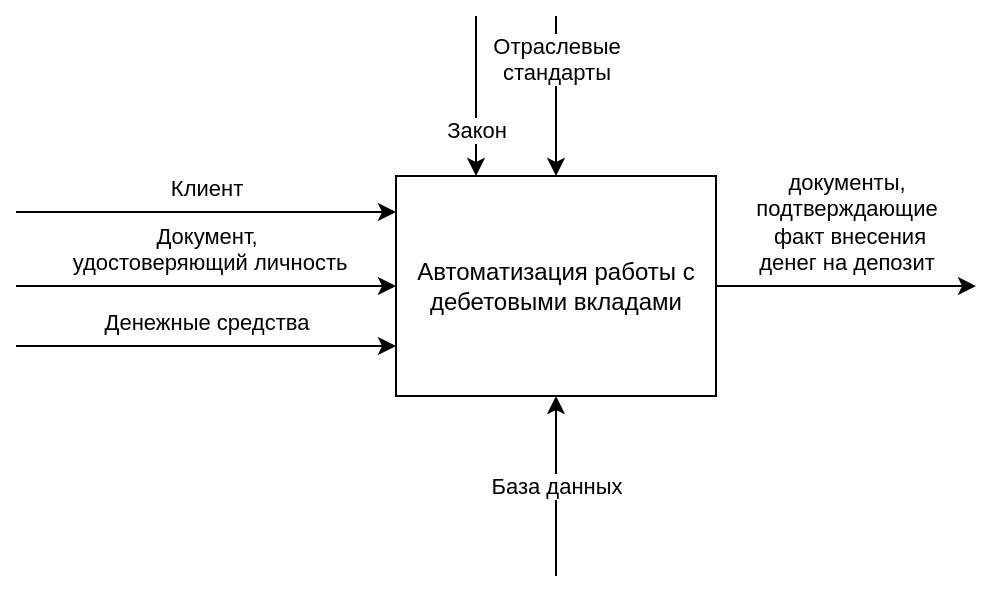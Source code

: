 <mxfile version="24.4.6" type="device" pages="3">
  <diagram id="uB_9MRuxTZQJjaabZe1m" name="IDEF0 L0">
    <mxGraphModel dx="1386" dy="791" grid="1" gridSize="10" guides="1" tooltips="1" connect="1" arrows="1" fold="1" page="1" pageScale="1" pageWidth="827" pageHeight="1169" math="0" shadow="0">
      <root>
        <mxCell id="0" />
        <mxCell id="1" parent="0" />
        <mxCell id="S3loNdZdQuq4D13s5KDY-17" value="" style="group;rounded=0;" vertex="1" connectable="0" parent="1">
          <mxGeometry x="10" y="10" width="480" height="280" as="geometry" />
        </mxCell>
        <mxCell id="S3loNdZdQuq4D13s5KDY-18" value="Автоматизация работы с дебетовыми вкладами" style="rounded=0;whiteSpace=wrap;html=1;" vertex="1" parent="S3loNdZdQuq4D13s5KDY-17">
          <mxGeometry x="190" y="80" width="160" height="110" as="geometry" />
        </mxCell>
        <mxCell id="S3loNdZdQuq4D13s5KDY-19" value="" style="edgeStyle=none;orthogonalLoop=1;jettySize=auto;html=1;rounded=0;targetPerimeterSpacing=3;" edge="1" parent="S3loNdZdQuq4D13s5KDY-17">
          <mxGeometry width="100" relative="1" as="geometry">
            <mxPoint y="98" as="sourcePoint" />
            <mxPoint x="190" y="98" as="targetPoint" />
            <Array as="points" />
          </mxGeometry>
        </mxCell>
        <mxCell id="S3loNdZdQuq4D13s5KDY-20" value="Клиент" style="edgeLabel;html=1;align=center;verticalAlign=bottom;resizable=0;points=[];spacing=6;rounded=0;" vertex="1" connectable="0" parent="S3loNdZdQuq4D13s5KDY-19">
          <mxGeometry relative="1" as="geometry">
            <mxPoint as="offset" />
          </mxGeometry>
        </mxCell>
        <mxCell id="S3loNdZdQuq4D13s5KDY-21" value="" style="edgeStyle=none;orthogonalLoop=1;jettySize=auto;html=1;rounded=0;targetPerimeterSpacing=3;entryX=0;entryY=0.5;entryDx=0;entryDy=0;" edge="1" parent="S3loNdZdQuq4D13s5KDY-17" target="S3loNdZdQuq4D13s5KDY-18">
          <mxGeometry width="100" relative="1" as="geometry">
            <mxPoint y="135" as="sourcePoint" />
            <mxPoint x="150" y="145" as="targetPoint" />
            <Array as="points" />
          </mxGeometry>
        </mxCell>
        <mxCell id="S3loNdZdQuq4D13s5KDY-22" value="Документ,&lt;br style=&quot;border-color: var(--border-color);&quot;&gt;&amp;nbsp;удостоверяющий личность" style="edgeLabel;html=1;align=center;verticalAlign=bottom;resizable=0;points=[];spacing=6;rounded=0;" vertex="1" connectable="0" parent="S3loNdZdQuq4D13s5KDY-21">
          <mxGeometry relative="1" as="geometry">
            <mxPoint as="offset" />
          </mxGeometry>
        </mxCell>
        <mxCell id="S3loNdZdQuq4D13s5KDY-23" value="" style="edgeStyle=none;orthogonalLoop=1;jettySize=auto;html=1;rounded=0;targetPerimeterSpacing=3;entryX=0.25;entryY=0;entryDx=0;entryDy=0;" edge="1" parent="S3loNdZdQuq4D13s5KDY-17" target="S3loNdZdQuq4D13s5KDY-18">
          <mxGeometry width="100" relative="1" as="geometry">
            <mxPoint x="230" as="sourcePoint" />
            <mxPoint x="213" y="60" as="targetPoint" />
            <Array as="points" />
          </mxGeometry>
        </mxCell>
        <mxCell id="S3loNdZdQuq4D13s5KDY-24" value="Закон" style="edgeLabel;html=1;align=center;verticalAlign=top;resizable=0;points=[];spacing=6;labelPosition=center;verticalLabelPosition=bottom;rounded=0;" vertex="1" connectable="0" parent="S3loNdZdQuq4D13s5KDY-23">
          <mxGeometry relative="1" as="geometry">
            <mxPoint as="offset" />
          </mxGeometry>
        </mxCell>
        <mxCell id="S3loNdZdQuq4D13s5KDY-25" value="" style="edgeStyle=none;orthogonalLoop=1;jettySize=auto;html=1;rounded=0;targetPerimeterSpacing=3;entryX=0.5;entryY=0;entryDx=0;entryDy=0;" edge="1" parent="S3loNdZdQuq4D13s5KDY-17" target="S3loNdZdQuq4D13s5KDY-18">
          <mxGeometry width="100" relative="1" as="geometry">
            <mxPoint x="270" as="sourcePoint" />
            <mxPoint x="269" y="60" as="targetPoint" />
            <Array as="points" />
          </mxGeometry>
        </mxCell>
        <mxCell id="S3loNdZdQuq4D13s5KDY-26" value="Отраслевые&lt;br&gt;стандарты" style="edgeLabel;html=1;align=center;verticalAlign=bottom;resizable=0;points=[];spacing=6;labelPosition=center;verticalLabelPosition=top;rounded=0;" vertex="1" connectable="0" parent="S3loNdZdQuq4D13s5KDY-25">
          <mxGeometry relative="1" as="geometry">
            <mxPoint as="offset" />
          </mxGeometry>
        </mxCell>
        <mxCell id="S3loNdZdQuq4D13s5KDY-27" value="" style="edgeStyle=none;orthogonalLoop=1;jettySize=auto;html=1;rounded=0;targetPerimeterSpacing=0;entryX=0.5;entryY=1;entryDx=0;entryDy=0;endSize=6;" edge="1" parent="S3loNdZdQuq4D13s5KDY-17" target="S3loNdZdQuq4D13s5KDY-18">
          <mxGeometry width="100" relative="1" as="geometry">
            <mxPoint x="270" y="280" as="sourcePoint" />
            <mxPoint x="310" y="190" as="targetPoint" />
            <Array as="points" />
          </mxGeometry>
        </mxCell>
        <mxCell id="S3loNdZdQuq4D13s5KDY-28" value="База данных" style="edgeLabel;html=1;align=center;verticalAlign=middle;resizable=0;points=[];spacing=6;labelPosition=center;verticalLabelPosition=middle;rounded=0;" vertex="1" connectable="0" parent="S3loNdZdQuq4D13s5KDY-27">
          <mxGeometry relative="1" as="geometry">
            <mxPoint as="offset" />
          </mxGeometry>
        </mxCell>
        <mxCell id="S3loNdZdQuq4D13s5KDY-29" value="" style="edgeStyle=none;orthogonalLoop=1;jettySize=auto;html=1;rounded=0;targetPerimeterSpacing=3;exitX=1;exitY=0.5;exitDx=0;exitDy=0;" edge="1" parent="S3loNdZdQuq4D13s5KDY-17" source="S3loNdZdQuq4D13s5KDY-18">
          <mxGeometry width="100" relative="1" as="geometry">
            <mxPoint x="360" y="119.5" as="sourcePoint" />
            <mxPoint x="480" y="135" as="targetPoint" />
            <Array as="points" />
          </mxGeometry>
        </mxCell>
        <mxCell id="S3loNdZdQuq4D13s5KDY-30" value="документы, &lt;br&gt;подтверждающие&lt;br&gt;&amp;nbsp;факт внесения &lt;br&gt;денег на депозит" style="edgeLabel;html=1;align=center;verticalAlign=bottom;resizable=0;points=[];spacing=6;rounded=0;" vertex="1" connectable="0" parent="S3loNdZdQuq4D13s5KDY-29">
          <mxGeometry relative="1" as="geometry">
            <mxPoint as="offset" />
          </mxGeometry>
        </mxCell>
        <mxCell id="S3loNdZdQuq4D13s5KDY-31" value="" style="edgeStyle=none;orthogonalLoop=1;jettySize=auto;html=1;rounded=0;targetPerimeterSpacing=3;entryX=0;entryY=0.75;entryDx=0;entryDy=0;" edge="1" parent="S3loNdZdQuq4D13s5KDY-17">
          <mxGeometry width="100" relative="1" as="geometry">
            <mxPoint y="165" as="sourcePoint" />
            <mxPoint x="190" y="165" as="targetPoint" />
            <Array as="points" />
          </mxGeometry>
        </mxCell>
        <mxCell id="S3loNdZdQuq4D13s5KDY-32" value="Денежные средства" style="edgeLabel;html=1;align=center;verticalAlign=bottom;resizable=0;points=[];spacing=6;rounded=0;" connectable="0" vertex="1" parent="S3loNdZdQuq4D13s5KDY-31">
          <mxGeometry relative="1" as="geometry">
            <mxPoint as="offset" />
          </mxGeometry>
        </mxCell>
      </root>
    </mxGraphModel>
  </diagram>
  <diagram id="qEdWBTBM7EnwBU_9IiL8" name="IDEF0 L1">
    <mxGraphModel dx="1386" dy="791" grid="1" gridSize="10" guides="1" tooltips="1" connect="1" arrows="1" fold="1" page="1" pageScale="1" pageWidth="827" pageHeight="1169" math="0" shadow="0">
      <root>
        <mxCell id="0" />
        <mxCell id="1" parent="0" />
        <mxCell id="wWu9Cg6Nwh5xty_IiGtv-32" style="edgeStyle=orthogonalEdgeStyle;orthogonalLoop=1;jettySize=auto;html=1;exitX=1;exitY=0.5;exitDx=0;exitDy=0;" edge="1" parent="1" source="wWu9Cg6Nwh5xty_IiGtv-34" target="wWu9Cg6Nwh5xty_IiGtv-37">
          <mxGeometry relative="1" as="geometry" />
        </mxCell>
        <mxCell id="wWu9Cg6Nwh5xty_IiGtv-33" value="Анкета&lt;br&gt;&amp;nbsp;идентификации" style="edgeLabel;html=1;align=center;verticalAlign=middle;resizable=0;points=[];" connectable="0" vertex="1" parent="wWu9Cg6Nwh5xty_IiGtv-32">
          <mxGeometry x="-0.071" y="-1" relative="1" as="geometry">
            <mxPoint x="11" y="-14" as="offset" />
          </mxGeometry>
        </mxCell>
        <mxCell id="wWu9Cg6Nwh5xty_IiGtv-34" value="Заполнение анкеты идентификации клиента" style="whiteSpace=wrap;html=1;rounded=0;" vertex="1" parent="1">
          <mxGeometry x="210" y="180" width="120" height="60" as="geometry" />
        </mxCell>
        <mxCell id="wWu9Cg6Nwh5xty_IiGtv-35" style="edgeStyle=orthogonalEdgeStyle;orthogonalLoop=1;jettySize=auto;html=1;exitX=1;exitY=0.5;exitDx=0;exitDy=0;entryX=0;entryY=0.5;entryDx=0;entryDy=0;" edge="1" parent="1" source="wWu9Cg6Nwh5xty_IiGtv-37" target="wWu9Cg6Nwh5xty_IiGtv-40">
          <mxGeometry relative="1" as="geometry" />
        </mxCell>
        <mxCell id="wWu9Cg6Nwh5xty_IiGtv-36" value="Номер &lt;br&gt;банковского&lt;br&gt;&amp;nbsp;вклада" style="edgeLabel;html=1;align=center;verticalAlign=middle;resizable=0;points=[];" connectable="0" vertex="1" parent="wWu9Cg6Nwh5xty_IiGtv-35">
          <mxGeometry x="-0.269" relative="1" as="geometry">
            <mxPoint as="offset" />
          </mxGeometry>
        </mxCell>
        <mxCell id="wWu9Cg6Nwh5xty_IiGtv-37" value="&lt;p&gt;Заключение договора&lt;/p&gt;" style="whiteSpace=wrap;html=1;rounded=0;" vertex="1" parent="1">
          <mxGeometry x="410" y="240" width="120" height="60" as="geometry" />
        </mxCell>
        <mxCell id="wWu9Cg6Nwh5xty_IiGtv-38" style="edgeStyle=orthogonalEdgeStyle;orthogonalLoop=1;jettySize=auto;html=1;exitX=1;exitY=0.5;exitDx=0;exitDy=0;" edge="1" parent="1" source="wWu9Cg6Nwh5xty_IiGtv-40" target="wWu9Cg6Nwh5xty_IiGtv-41">
          <mxGeometry relative="1" as="geometry" />
        </mxCell>
        <mxCell id="wWu9Cg6Nwh5xty_IiGtv-39" value="Чек с данными&lt;br&gt;&amp;nbsp;об оплате" style="edgeLabel;html=1;align=center;verticalAlign=middle;resizable=0;points=[];" connectable="0" vertex="1" parent="wWu9Cg6Nwh5xty_IiGtv-38">
          <mxGeometry x="-0.2" y="3" relative="1" as="geometry">
            <mxPoint as="offset" />
          </mxGeometry>
        </mxCell>
        <mxCell id="wWu9Cg6Nwh5xty_IiGtv-40" value="Оплата комиссии" style="whiteSpace=wrap;html=1;rounded=0;" vertex="1" parent="1">
          <mxGeometry x="610" y="300" width="120" height="60" as="geometry" />
        </mxCell>
        <mxCell id="wWu9Cg6Nwh5xty_IiGtv-41" value="Внесение средств в кассу" style="whiteSpace=wrap;html=1;rounded=0;" vertex="1" parent="1">
          <mxGeometry x="810" y="360" width="120" height="60" as="geometry" />
        </mxCell>
        <mxCell id="wWu9Cg6Nwh5xty_IiGtv-42" value="" style="edgeStyle=orthogonalEdgeStyle;orthogonalLoop=1;jettySize=auto;html=1;rounded=1;targetPerimeterSpacing=0;endSize=6;" edge="1" parent="1" target="wWu9Cg6Nwh5xty_IiGtv-34">
          <mxGeometry width="100" relative="1" as="geometry">
            <mxPoint x="420" y="481" as="sourcePoint" />
            <mxPoint x="244.5" y="240" as="targetPoint" />
          </mxGeometry>
        </mxCell>
        <mxCell id="wWu9Cg6Nwh5xty_IiGtv-43" value="" style="edgeStyle=orthogonalEdgeStyle;orthogonalLoop=1;jettySize=auto;html=1;rounded=1;targetPerimeterSpacing=0;endSize=6;entryX=0.5;entryY=1;entryDx=0;entryDy=0;" edge="1" parent="1" target="wWu9Cg6Nwh5xty_IiGtv-37">
          <mxGeometry width="100" relative="1" as="geometry">
            <mxPoint x="420" y="601" as="sourcePoint" />
            <mxPoint x="410.5" y="371" as="targetPoint" />
          </mxGeometry>
        </mxCell>
        <mxCell id="wWu9Cg6Nwh5xty_IiGtv-44" value="База данных" style="edgeLabel;html=1;align=center;verticalAlign=middle;resizable=0;points=[];spacing=6;labelPosition=center;verticalLabelPosition=middle;rounded=0;" connectable="0" vertex="1" parent="wWu9Cg6Nwh5xty_IiGtv-43">
          <mxGeometry relative="1" as="geometry">
            <mxPoint x="-20" y="115" as="offset" />
          </mxGeometry>
        </mxCell>
        <mxCell id="wWu9Cg6Nwh5xty_IiGtv-45" value="" style="edgeStyle=orthogonalEdgeStyle;orthogonalLoop=1;jettySize=auto;html=1;rounded=0;targetPerimeterSpacing=3;entryX=0;entryY=0.25;entryDx=0;entryDy=0;curved=1;" edge="1" parent="1" target="wWu9Cg6Nwh5xty_IiGtv-34">
          <mxGeometry width="100" relative="1" as="geometry">
            <mxPoint x="10" y="195" as="sourcePoint" />
            <mxPoint x="185" y="189.5" as="targetPoint" />
          </mxGeometry>
        </mxCell>
        <mxCell id="wWu9Cg6Nwh5xty_IiGtv-46" value="Клиент" style="edgeLabel;html=1;align=center;verticalAlign=bottom;resizable=0;points=[];spacing=6;rounded=0;" connectable="0" vertex="1" parent="wWu9Cg6Nwh5xty_IiGtv-45">
          <mxGeometry relative="1" as="geometry">
            <mxPoint as="offset" />
          </mxGeometry>
        </mxCell>
        <mxCell id="wWu9Cg6Nwh5xty_IiGtv-47" value="" style="edgeStyle=orthogonalEdgeStyle;orthogonalLoop=1;jettySize=auto;html=1;rounded=0;targetPerimeterSpacing=3;entryX=0;entryY=0.75;entryDx=0;entryDy=0;curved=1;" edge="1" parent="1" target="wWu9Cg6Nwh5xty_IiGtv-34">
          <mxGeometry width="100" relative="1" as="geometry">
            <mxPoint x="10" y="225" as="sourcePoint" />
            <mxPoint x="185" y="229.5" as="targetPoint" />
          </mxGeometry>
        </mxCell>
        <mxCell id="wWu9Cg6Nwh5xty_IiGtv-48" value="Документ,&lt;br style=&quot;border-color: var(--border-color);&quot;&gt;&amp;nbsp;удостоверяющий личность" style="edgeLabel;html=1;align=center;verticalAlign=bottom;resizable=0;points=[];spacing=6;rounded=0;" connectable="0" vertex="1" parent="wWu9Cg6Nwh5xty_IiGtv-47">
          <mxGeometry relative="1" as="geometry">
            <mxPoint y="3" as="offset" />
          </mxGeometry>
        </mxCell>
        <mxCell id="wWu9Cg6Nwh5xty_IiGtv-49" value="" style="edgeStyle=elbowEdgeStyle;orthogonalLoop=1;jettySize=auto;html=1;rounded=1;targetPerimeterSpacing=3;entryX=0;entryY=0.75;entryDx=0;entryDy=0;" edge="1" parent="1" target="wWu9Cg6Nwh5xty_IiGtv-40">
          <mxGeometry width="100" relative="1" as="geometry">
            <mxPoint x="10" y="361" as="sourcePoint" />
            <mxPoint x="185" y="451" as="targetPoint" />
          </mxGeometry>
        </mxCell>
        <mxCell id="wWu9Cg6Nwh5xty_IiGtv-50" value="Денежные средства" style="edgeLabel;html=1;align=center;verticalAlign=bottom;resizable=0;points=[];spacing=6;rounded=0;" connectable="0" vertex="1" parent="wWu9Cg6Nwh5xty_IiGtv-49">
          <mxGeometry relative="1" as="geometry">
            <mxPoint x="-200" y="7" as="offset" />
          </mxGeometry>
        </mxCell>
        <mxCell id="wWu9Cg6Nwh5xty_IiGtv-51" value="" style="edgeStyle=orthogonalEdgeStyle;orthogonalLoop=1;jettySize=auto;html=1;rounded=1;targetPerimeterSpacing=3;entryX=0.5;entryY=0;entryDx=0;entryDy=0;" edge="1" parent="1" target="wWu9Cg6Nwh5xty_IiGtv-40">
          <mxGeometry width="100" relative="1" as="geometry">
            <mxPoint x="570" y="11" as="sourcePoint" />
            <mxPoint x="580" y="81" as="targetPoint" />
            <Array as="points">
              <mxPoint x="670" y="91" />
            </Array>
          </mxGeometry>
        </mxCell>
        <mxCell id="wWu9Cg6Nwh5xty_IiGtv-52" value="Закон" style="edgeLabel;html=1;align=center;verticalAlign=top;resizable=0;points=[];spacing=6;labelPosition=center;verticalLabelPosition=bottom;rounded=0;" connectable="0" vertex="1" parent="wWu9Cg6Nwh5xty_IiGtv-51">
          <mxGeometry relative="1" as="geometry">
            <mxPoint x="-100" y="-75" as="offset" />
          </mxGeometry>
        </mxCell>
        <mxCell id="wWu9Cg6Nwh5xty_IiGtv-53" value="" style="edgeStyle=none;orthogonalLoop=1;jettySize=auto;html=1;rounded=0;targetPerimeterSpacing=3;entryX=0.5;entryY=0;entryDx=0;entryDy=0;" edge="1" parent="1" target="wWu9Cg6Nwh5xty_IiGtv-37">
          <mxGeometry width="100" relative="1" as="geometry">
            <mxPoint x="469.5" y="10" as="sourcePoint" />
            <mxPoint x="469.5" y="90" as="targetPoint" />
            <Array as="points" />
          </mxGeometry>
        </mxCell>
        <mxCell id="wWu9Cg6Nwh5xty_IiGtv-54" value="Отраслевые&lt;br&gt;стандарты" style="edgeLabel;html=1;align=center;verticalAlign=bottom;resizable=0;points=[];spacing=6;labelPosition=center;verticalLabelPosition=top;rounded=0;" connectable="0" vertex="1" parent="wWu9Cg6Nwh5xty_IiGtv-53">
          <mxGeometry relative="1" as="geometry">
            <mxPoint y="-54" as="offset" />
          </mxGeometry>
        </mxCell>
        <mxCell id="wWu9Cg6Nwh5xty_IiGtv-55" value="" style="edgeStyle=orthogonalEdgeStyle;orthogonalLoop=1;jettySize=auto;html=1;rounded=1;targetPerimeterSpacing=3;entryX=0.5;entryY=0;entryDx=0;entryDy=0;" edge="1" parent="1" target="wWu9Cg6Nwh5xty_IiGtv-34">
          <mxGeometry width="100" relative="1" as="geometry">
            <mxPoint x="470" y="101" as="sourcePoint" />
            <mxPoint x="360" y="279" as="targetPoint" />
            <Array as="points">
              <mxPoint x="470" y="101" />
              <mxPoint x="270" y="101" />
            </Array>
          </mxGeometry>
        </mxCell>
        <mxCell id="wWu9Cg6Nwh5xty_IiGtv-56" value="" style="edgeStyle=orthogonalEdgeStyle;orthogonalLoop=1;jettySize=auto;html=1;rounded=1;targetPerimeterSpacing=3;entryX=0.25;entryY=0;entryDx=0;entryDy=0;" edge="1" parent="1" target="wWu9Cg6Nwh5xty_IiGtv-40">
          <mxGeometry width="100" relative="1" as="geometry">
            <mxPoint x="470" y="101" as="sourcePoint" />
            <mxPoint x="270" y="180" as="targetPoint" />
            <Array as="points">
              <mxPoint x="640" y="101" />
            </Array>
          </mxGeometry>
        </mxCell>
        <mxCell id="wWu9Cg6Nwh5xty_IiGtv-57" value="" style="edgeStyle=orthogonalEdgeStyle;orthogonalLoop=1;jettySize=auto;html=1;rounded=1;targetPerimeterSpacing=3;entryX=0.25;entryY=0;entryDx=0;entryDy=0;" edge="1" parent="1" target="wWu9Cg6Nwh5xty_IiGtv-41">
          <mxGeometry width="100" relative="1" as="geometry">
            <mxPoint x="470" y="101" as="sourcePoint" />
            <mxPoint x="640" y="300" as="targetPoint" />
            <Array as="points">
              <mxPoint x="840" y="101" />
            </Array>
          </mxGeometry>
        </mxCell>
        <mxCell id="wWu9Cg6Nwh5xty_IiGtv-58" value="" style="edgeStyle=orthogonalEdgeStyle;orthogonalLoop=1;jettySize=auto;html=1;rounded=1;targetPerimeterSpacing=3;entryX=0.75;entryY=0;entryDx=0;entryDy=0;" edge="1" parent="1" target="wWu9Cg6Nwh5xty_IiGtv-41">
          <mxGeometry width="100" relative="1" as="geometry">
            <mxPoint x="650" y="91" as="sourcePoint" />
            <mxPoint x="850" y="370" as="targetPoint" />
            <Array as="points">
              <mxPoint x="900" y="91" />
            </Array>
          </mxGeometry>
        </mxCell>
        <mxCell id="wWu9Cg6Nwh5xty_IiGtv-59" value="" style="edgeStyle=none;orthogonalLoop=1;jettySize=auto;html=1;rounded=0;targetPerimeterSpacing=3;exitX=1;exitY=0.5;exitDx=0;exitDy=0;" edge="1" parent="1" source="wWu9Cg6Nwh5xty_IiGtv-41">
          <mxGeometry width="100" relative="1" as="geometry">
            <mxPoint x="950" y="389.5" as="sourcePoint" />
            <mxPoint x="1080" y="389.5" as="targetPoint" />
            <Array as="points" />
          </mxGeometry>
        </mxCell>
        <mxCell id="wWu9Cg6Nwh5xty_IiGtv-60" value="документы, &lt;br&gt;подтверждающие&lt;br&gt;&amp;nbsp;факт внесения &lt;br&gt;денег на депозит" style="edgeLabel;html=1;align=center;verticalAlign=bottom;resizable=0;points=[];spacing=6;rounded=0;" connectable="0" vertex="1" parent="wWu9Cg6Nwh5xty_IiGtv-59">
          <mxGeometry relative="1" as="geometry">
            <mxPoint as="offset" />
          </mxGeometry>
        </mxCell>
        <mxCell id="wWu9Cg6Nwh5xty_IiGtv-61" value="" style="edgeStyle=orthogonalEdgeStyle;orthogonalLoop=1;jettySize=auto;html=1;rounded=1;targetPerimeterSpacing=0;endSize=6;entryX=0.25;entryY=1;entryDx=0;entryDy=0;" edge="1" parent="1" target="wWu9Cg6Nwh5xty_IiGtv-41">
          <mxGeometry width="100" relative="1" as="geometry">
            <mxPoint x="420" y="501" as="sourcePoint" />
            <mxPoint x="280" y="250" as="targetPoint" />
            <Array as="points">
              <mxPoint x="420" y="501" />
              <mxPoint x="840" y="501" />
            </Array>
          </mxGeometry>
        </mxCell>
        <mxCell id="wWu9Cg6Nwh5xty_IiGtv-62" value="" style="edgeStyle=orthogonalEdgeStyle;orthogonalLoop=1;jettySize=auto;html=1;rounded=1;targetPerimeterSpacing=0;endSize=6;entryX=0;entryY=0.75;entryDx=0;entryDy=0;" edge="1" parent="1" target="wWu9Cg6Nwh5xty_IiGtv-41">
          <mxGeometry width="100" relative="1" as="geometry">
            <mxPoint x="180" y="361" as="sourcePoint" />
            <mxPoint x="280" y="250" as="targetPoint" />
            <Array as="points">
              <mxPoint x="180" y="405" />
            </Array>
          </mxGeometry>
        </mxCell>
      </root>
    </mxGraphModel>
  </diagram>
  <diagram id="sjXVNDcTMrh3ZxElNl4L" name="BPMN">
    <mxGraphModel dx="1386" dy="791" grid="1" gridSize="10" guides="1" tooltips="1" connect="1" arrows="1" fold="1" page="1" pageScale="1" pageWidth="827" pageHeight="1169" math="0" shadow="0">
      <root>
        <mxCell id="0" />
        <mxCell id="1" parent="0" />
        <mxCell id="inpIdPKkGgJeCDz5QrWw-48" value="Заполнение анкеты идентификации клиента" style="swimlane;html=1;childLayout=stackLayout;resizeParent=1;resizeParentMax=0;horizontal=1;startSize=20;horizontalStack=0;whiteSpace=wrap;fontSize=16;" parent="1" vertex="1">
          <mxGeometry x="10" y="10" width="1115" height="367" as="geometry" />
        </mxCell>
        <mxCell id="inpIdPKkGgJeCDz5QrWw-49" value="Клиент" style="swimlane;html=1;startSize=20;horizontal=0;fontSize=16;" parent="inpIdPKkGgJeCDz5QrWw-48" vertex="1">
          <mxGeometry y="20" width="1115" height="171" as="geometry" />
        </mxCell>
        <mxCell id="q_OOSOxPVuFjG02dM2Zd-2" value="Заполнение анкеты идентификации" style="points=[[0.25,0,0],[0.5,0,0],[0.75,0,0],[1,0.25,0],[1,0.5,0],[1,0.75,0],[0.75,1,0],[0.5,1,0],[0.25,1,0],[0,0.75,0],[0,0.5,0],[0,0.25,0]];shape=mxgraph.bpmn.task;whiteSpace=wrap;rectStyle=rounded;size=10;html=1;container=1;expand=0;collapsible=0;taskMarker=abstract;" parent="inpIdPKkGgJeCDz5QrWw-49" vertex="1">
          <mxGeometry x="612" y="45.5" width="120" height="80" as="geometry" />
        </mxCell>
        <mxCell id="q_OOSOxPVuFjG02dM2Zd-3" value="&lt;font style=&quot;font-size: 12px;&quot;&gt;Предъявление документа&lt;br style=&quot;border-color: var(--border-color);&quot;&gt;удостоверяющий личность&lt;/font&gt;" style="points=[[0.145,0.145,0],[0.5,0,0],[0.855,0.145,0],[1,0.5,0],[0.855,0.855,0],[0.5,1,0],[0.145,0.855,0],[0,0.5,0]];shape=mxgraph.bpmn.event;html=1;verticalLabelPosition=bottom;labelBackgroundColor=#ffffff;verticalAlign=top;align=center;perimeter=ellipsePerimeter;outlineConnect=0;aspect=fixed;outline=standard;symbol=general;" parent="inpIdPKkGgJeCDz5QrWw-49" vertex="1">
          <mxGeometry x="78" y="60.5" width="50" height="50" as="geometry" />
        </mxCell>
        <mxCell id="q_OOSOxPVuFjG02dM2Zd-9" value="Анкета идентификации" style="points=[[0.145,0.145,0],[0.5,0,0],[0.855,0.145,0],[1,0.5,0],[0.855,0.855,0],[0.5,1,0],[0.145,0.855,0],[0,0.5,0]];shape=mxgraph.bpmn.event;html=1;verticalLabelPosition=bottom;labelBackgroundColor=#ffffff;verticalAlign=top;align=center;perimeter=ellipsePerimeter;outlineConnect=0;aspect=fixed;outline=end;symbol=terminate2;" parent="inpIdPKkGgJeCDz5QrWw-49" vertex="1">
          <mxGeometry x="1005" y="60.5" width="50" height="50" as="geometry" />
        </mxCell>
        <mxCell id="q_OOSOxPVuFjG02dM2Zd-20" style="edgeStyle=orthogonalEdgeStyle;rounded=0;orthogonalLoop=1;jettySize=auto;html=1;exitX=1;exitY=0.5;exitDx=0;exitDy=0;exitPerimeter=0;entryX=0;entryY=0.5;entryDx=0;entryDy=0;entryPerimeter=0;" parent="inpIdPKkGgJeCDz5QrWw-49" source="q_OOSOxPVuFjG02dM2Zd-2" target="q_OOSOxPVuFjG02dM2Zd-9" edge="1">
          <mxGeometry relative="1" as="geometry" />
        </mxCell>
        <mxCell id="inpIdPKkGgJeCDz5QrWw-50" value="Сотрудник банка" style="swimlane;html=1;startSize=20;horizontal=0;fontSize=16;" parent="inpIdPKkGgJeCDz5QrWw-48" vertex="1">
          <mxGeometry y="191" width="1115" height="176" as="geometry" />
        </mxCell>
        <mxCell id="q_OOSOxPVuFjG02dM2Zd-5" value="Подтверждение личности клиента" style="points=[[0.25,0,0],[0.5,0,0],[0.75,0,0],[1,0.25,0],[1,0.5,0],[1,0.75,0],[0.75,1,0],[0.5,1,0],[0.25,1,0],[0,0.75,0],[0,0.5,0],[0,0.25,0]];shape=mxgraph.bpmn.task;whiteSpace=wrap;rectStyle=rounded;size=10;html=1;container=1;expand=0;collapsible=0;taskMarker=abstract;" parent="inpIdPKkGgJeCDz5QrWw-50" vertex="1">
          <mxGeometry x="138" y="34" width="120" height="80" as="geometry" />
        </mxCell>
        <mxCell id="q_OOSOxPVuFjG02dM2Zd-6" value="Создание копии документов" style="points=[[0.25,0,0],[0.5,0,0],[0.75,0,0],[1,0.25,0],[1,0.5,0],[1,0.75,0],[0.75,1,0],[0.5,1,0],[0.25,1,0],[0,0.75,0],[0,0.5,0],[0,0.25,0]];shape=mxgraph.bpmn.task;whiteSpace=wrap;rectStyle=rounded;size=10;html=1;container=1;expand=0;collapsible=0;taskMarker=abstract;" parent="inpIdPKkGgJeCDz5QrWw-50" vertex="1">
          <mxGeometry x="296" y="34" width="120" height="80" as="geometry" />
        </mxCell>
        <mxCell id="q_OOSOxPVuFjG02dM2Zd-7" value="Внесение данных в базу данных банка" style="points=[[0.25,0,0],[0.5,0,0],[0.75,0,0],[1,0.25,0],[1,0.5,0],[1,0.75,0],[0.75,1,0],[0.5,1,0],[0.25,1,0],[0,0.75,0],[0,0.5,0],[0,0.25,0]];shape=mxgraph.bpmn.task;whiteSpace=wrap;rectStyle=rounded;size=10;html=1;container=1;expand=0;collapsible=0;taskMarker=abstract;" parent="inpIdPKkGgJeCDz5QrWw-50" vertex="1">
          <mxGeometry x="454" y="34" width="120" height="80" as="geometry" />
        </mxCell>
        <mxCell id="q_OOSOxPVuFjG02dM2Zd-10" value="Выдать анкету идентификации" style="points=[[0.25,0,0],[0.5,0,0],[0.75,0,0],[1,0.25,0],[1,0.5,0],[1,0.75,0],[0.75,1,0],[0.5,1,0],[0.25,1,0],[0,0.75,0],[0,0.5,0],[0,0.25,0]];shape=mxgraph.bpmn.task;whiteSpace=wrap;rectStyle=rounded;size=10;html=1;container=1;expand=0;collapsible=0;taskMarker=abstract;" parent="inpIdPKkGgJeCDz5QrWw-50" vertex="1">
          <mxGeometry x="612" y="34" width="120" height="80" as="geometry" />
        </mxCell>
        <mxCell id="q_OOSOxPVuFjG02dM2Zd-14" style="edgeStyle=orthogonalEdgeStyle;rounded=0;orthogonalLoop=1;jettySize=auto;html=1;exitX=1;exitY=0.5;exitDx=0;exitDy=0;exitPerimeter=0;entryX=0;entryY=0.5;entryDx=0;entryDy=0;entryPerimeter=0;" parent="inpIdPKkGgJeCDz5QrWw-50" source="q_OOSOxPVuFjG02dM2Zd-5" target="q_OOSOxPVuFjG02dM2Zd-6" edge="1">
          <mxGeometry relative="1" as="geometry" />
        </mxCell>
        <mxCell id="q_OOSOxPVuFjG02dM2Zd-15" style="edgeStyle=orthogonalEdgeStyle;rounded=0;orthogonalLoop=1;jettySize=auto;html=1;exitX=1;exitY=0.5;exitDx=0;exitDy=0;exitPerimeter=0;entryX=0;entryY=0.5;entryDx=0;entryDy=0;entryPerimeter=0;" parent="inpIdPKkGgJeCDz5QrWw-50" source="q_OOSOxPVuFjG02dM2Zd-6" target="q_OOSOxPVuFjG02dM2Zd-7" edge="1">
          <mxGeometry relative="1" as="geometry" />
        </mxCell>
        <mxCell id="q_OOSOxPVuFjG02dM2Zd-18" style="edgeStyle=orthogonalEdgeStyle;rounded=0;orthogonalLoop=1;jettySize=auto;html=1;exitX=1;exitY=0.5;exitDx=0;exitDy=0;exitPerimeter=0;entryX=0;entryY=0.5;entryDx=0;entryDy=0;entryPerimeter=0;" parent="inpIdPKkGgJeCDz5QrWw-50" source="q_OOSOxPVuFjG02dM2Zd-7" target="q_OOSOxPVuFjG02dM2Zd-10" edge="1">
          <mxGeometry relative="1" as="geometry" />
        </mxCell>
        <mxCell id="q_OOSOxPVuFjG02dM2Zd-16" value="Шаблон анкеты&lt;br&gt;&amp;nbsp;идентификации" style="shape=mxgraph.bpmn.data;labelPosition=center;verticalLabelPosition=bottom;align=center;verticalAlign=top;size=15;html=1;" parent="inpIdPKkGgJeCDz5QrWw-50" vertex="1">
          <mxGeometry x="770" y="65" width="40" height="60" as="geometry" />
        </mxCell>
        <mxCell id="xMbGDjoi5Mju6OeR0nK5-8" value="" style="edgeStyle=elbowEdgeStyle;fontSize=12;html=1;endFill=0;startFill=0;endSize=6;startSize=6;dashed=1;dashPattern=1 4;endArrow=openThin;startArrow=none;rounded=0;entryX=1;entryY=0.75;entryDx=0;entryDy=0;exitX=0;exitY=0.5;exitDx=0;exitDy=0;exitPerimeter=0;entryPerimeter=0;" parent="inpIdPKkGgJeCDz5QrWw-50" source="q_OOSOxPVuFjG02dM2Zd-16" target="q_OOSOxPVuFjG02dM2Zd-10" edge="1">
          <mxGeometry width="160" relative="1" as="geometry">
            <mxPoint x="524" y="124" as="sourcePoint" />
            <mxPoint x="524" y="214" as="targetPoint" />
          </mxGeometry>
        </mxCell>
        <mxCell id="q_OOSOxPVuFjG02dM2Zd-19" style="edgeStyle=orthogonalEdgeStyle;rounded=0;orthogonalLoop=1;jettySize=auto;html=1;exitX=0.5;exitY=0;exitDx=0;exitDy=0;exitPerimeter=0;entryX=0.5;entryY=1;entryDx=0;entryDy=0;entryPerimeter=0;" parent="inpIdPKkGgJeCDz5QrWw-48" source="q_OOSOxPVuFjG02dM2Zd-10" target="q_OOSOxPVuFjG02dM2Zd-2" edge="1">
          <mxGeometry relative="1" as="geometry" />
        </mxCell>
        <mxCell id="q_OOSOxPVuFjG02dM2Zd-22" style="edgeStyle=orthogonalEdgeStyle;rounded=0;orthogonalLoop=1;jettySize=auto;html=1;exitX=1;exitY=0.5;exitDx=0;exitDy=0;exitPerimeter=0;entryX=0.5;entryY=0;entryDx=0;entryDy=0;entryPerimeter=0;" parent="inpIdPKkGgJeCDz5QrWw-48" source="q_OOSOxPVuFjG02dM2Zd-3" target="q_OOSOxPVuFjG02dM2Zd-5" edge="1">
          <mxGeometry relative="1" as="geometry" />
        </mxCell>
        <mxCell id="inpIdPKkGgJeCDz5QrWw-52" value="Заключение договора" style="swimlane;html=1;childLayout=stackLayout;resizeParent=1;resizeParentMax=0;horizontal=1;startSize=20;horizontalStack=0;whiteSpace=wrap;fontSize=16;" parent="1" vertex="1">
          <mxGeometry x="10" y="570" width="1233" height="392" as="geometry" />
        </mxCell>
        <mxCell id="inpIdPKkGgJeCDz5QrWw-53" value="Клиент" style="swimlane;html=1;startSize=20;horizontal=0;fontSize=16;" parent="inpIdPKkGgJeCDz5QrWw-52" vertex="1">
          <mxGeometry y="20" width="1233" height="162" as="geometry" />
        </mxCell>
        <mxCell id="q_OOSOxPVuFjG02dM2Zd-23" value="Сдать анкету &lt;br&gt;идентифицирования клиента" style="points=[[0.145,0.145,0],[0.5,0,0],[0.855,0.145,0],[1,0.5,0],[0.855,0.855,0],[0.5,1,0],[0.145,0.855,0],[0,0.5,0]];shape=mxgraph.bpmn.event;html=1;verticalLabelPosition=bottom;labelBackgroundColor=#ffffff;verticalAlign=top;align=center;perimeter=ellipsePerimeter;outlineConnect=0;aspect=fixed;outline=standard;symbol=general;" parent="inpIdPKkGgJeCDz5QrWw-53" vertex="1">
          <mxGeometry x="86" y="56" width="50" height="50" as="geometry" />
        </mxCell>
        <mxCell id="q_OOSOxPVuFjG02dM2Zd-25" value="Поставить подпись в карте с образцами подписей" style="points=[[0.25,0,0],[0.5,0,0],[0.75,0,0],[1,0.25,0],[1,0.5,0],[1,0.75,0],[0.75,1,0],[0.5,1,0],[0.25,1,0],[0,0.75,0],[0,0.5,0],[0,0.25,0]];shape=mxgraph.bpmn.task;whiteSpace=wrap;rectStyle=rounded;size=10;html=1;container=1;expand=0;collapsible=0;taskMarker=abstract;" parent="inpIdPKkGgJeCDz5QrWw-53" vertex="1">
          <mxGeometry x="327" y="41" width="120" height="80" as="geometry" />
        </mxCell>
        <mxCell id="q_OOSOxPVuFjG02dM2Zd-33" value="Подписать приходной ордер на зачисление средств" style="points=[[0.25,0,0],[0.5,0,0],[0.75,0,0],[1,0.25,0],[1,0.5,0],[1,0.75,0],[0.75,1,0],[0.5,1,0],[0.25,1,0],[0,0.75,0],[0,0.5,0],[0,0.25,0]];shape=mxgraph.bpmn.task;whiteSpace=wrap;rectStyle=rounded;size=10;html=1;container=1;expand=0;collapsible=0;taskMarker=abstract;" parent="inpIdPKkGgJeCDz5QrWw-53" vertex="1">
          <mxGeometry x="727" y="45" width="120" height="80" as="geometry" />
        </mxCell>
        <mxCell id="q_OOSOxPVuFjG02dM2Zd-34" value="Подписать договор" style="points=[[0.25,0,0],[0.5,0,0],[0.75,0,0],[1,0.25,0],[1,0.5,0],[1,0.75,0],[0.75,1,0],[0.5,1,0],[0.25,1,0],[0,0.75,0],[0,0.5,0],[0,0.25,0]];shape=mxgraph.bpmn.task;whiteSpace=wrap;rectStyle=rounded;size=10;html=1;container=1;expand=0;collapsible=0;taskMarker=abstract;" parent="inpIdPKkGgJeCDz5QrWw-53" vertex="1">
          <mxGeometry x="513" y="41" width="120" height="80" as="geometry" />
        </mxCell>
        <mxCell id="S_c4tammGHiD-U9MbOww-1" style="edgeStyle=orthogonalEdgeStyle;rounded=0;orthogonalLoop=1;jettySize=auto;html=1;exitX=1;exitY=0.5;exitDx=0;exitDy=0;exitPerimeter=0;entryX=0.5;entryY=0;entryDx=0;entryDy=0;entryPerimeter=0;" parent="inpIdPKkGgJeCDz5QrWw-52" source="q_OOSOxPVuFjG02dM2Zd-23" target="q_OOSOxPVuFjG02dM2Zd-39" edge="1">
          <mxGeometry relative="1" as="geometry" />
        </mxCell>
        <mxCell id="S_c4tammGHiD-U9MbOww-3" style="edgeStyle=orthogonalEdgeStyle;rounded=0;orthogonalLoop=1;jettySize=auto;html=1;exitX=0.5;exitY=0;exitDx=0;exitDy=0;exitPerimeter=0;entryX=0.5;entryY=1;entryDx=0;entryDy=0;entryPerimeter=0;" parent="inpIdPKkGgJeCDz5QrWw-52" source="q_OOSOxPVuFjG02dM2Zd-36" target="q_OOSOxPVuFjG02dM2Zd-25" edge="1">
          <mxGeometry relative="1" as="geometry" />
        </mxCell>
        <mxCell id="S_c4tammGHiD-U9MbOww-4" style="edgeStyle=orthogonalEdgeStyle;rounded=0;orthogonalLoop=1;jettySize=auto;html=1;exitX=0.5;exitY=0;exitDx=0;exitDy=0;exitPerimeter=0;entryX=0.461;entryY=1.029;entryDx=0;entryDy=0;entryPerimeter=0;" parent="inpIdPKkGgJeCDz5QrWw-52" source="q_OOSOxPVuFjG02dM2Zd-35" target="q_OOSOxPVuFjG02dM2Zd-34" edge="1">
          <mxGeometry relative="1" as="geometry" />
        </mxCell>
        <mxCell id="S_c4tammGHiD-U9MbOww-5" style="edgeStyle=orthogonalEdgeStyle;rounded=0;orthogonalLoop=1;jettySize=auto;html=1;exitX=0.5;exitY=0;exitDx=0;exitDy=0;exitPerimeter=0;entryX=0.5;entryY=1;entryDx=0;entryDy=0;entryPerimeter=0;" parent="inpIdPKkGgJeCDz5QrWw-52" source="q_OOSOxPVuFjG02dM2Zd-37" target="q_OOSOxPVuFjG02dM2Zd-33" edge="1">
          <mxGeometry relative="1" as="geometry" />
        </mxCell>
        <mxCell id="xMbGDjoi5Mju6OeR0nK5-13" style="edgeStyle=orthogonalEdgeStyle;rounded=0;orthogonalLoop=1;jettySize=auto;html=1;exitX=1;exitY=0.5;exitDx=0;exitDy=0;exitPerimeter=0;entryX=0;entryY=0.5;entryDx=0;entryDy=0;entryPerimeter=0;" parent="inpIdPKkGgJeCDz5QrWw-52" source="q_OOSOxPVuFjG02dM2Zd-25" target="q_OOSOxPVuFjG02dM2Zd-35" edge="1">
          <mxGeometry relative="1" as="geometry" />
        </mxCell>
        <mxCell id="inpIdPKkGgJeCDz5QrWw-54" value="Сотрудник банка" style="swimlane;html=1;startSize=20;horizontal=0;fontSize=16;" parent="inpIdPKkGgJeCDz5QrWw-52" vertex="1">
          <mxGeometry y="182" width="1233" height="210" as="geometry" />
        </mxCell>
        <mxCell id="q_OOSOxPVuFjG02dM2Zd-24" value="Выдача номера&lt;br&gt;банковского вклада" style="points=[[0.145,0.145,0],[0.5,0,0],[0.855,0.145,0],[1,0.5,0],[0.855,0.855,0],[0.5,1,0],[0.145,0.855,0],[0,0.5,0]];shape=mxgraph.bpmn.event;html=1;verticalLabelPosition=bottom;labelBackgroundColor=#ffffff;verticalAlign=top;align=center;perimeter=ellipsePerimeter;outlineConnect=0;aspect=fixed;outline=end;symbol=terminate2;" parent="inpIdPKkGgJeCDz5QrWw-54" vertex="1">
          <mxGeometry x="1134" y="70" width="50" height="50" as="geometry" />
        </mxCell>
        <mxCell id="q_OOSOxPVuFjG02dM2Zd-35" value="Предоставить договор" style="points=[[0.25,0,0],[0.5,0,0],[0.75,0,0],[1,0.25,0],[1,0.5,0],[1,0.75,0],[0.75,1,0],[0.5,1,0],[0.25,1,0],[0,0.75,0],[0,0.5,0],[0,0.25,0]];shape=mxgraph.bpmn.task;whiteSpace=wrap;rectStyle=rounded;size=10;html=1;container=1;expand=0;collapsible=0;taskMarker=abstract;" parent="inpIdPKkGgJeCDz5QrWw-54" vertex="1">
          <mxGeometry x="509" y="55" width="120" height="80" as="geometry" />
        </mxCell>
        <mxCell id="q_OOSOxPVuFjG02dM2Zd-36" value="Предоставить карту с образцами подписей" style="points=[[0.25,0,0],[0.5,0,0],[0.75,0,0],[1,0.25,0],[1,0.5,0],[1,0.75,0],[0.75,1,0],[0.5,1,0],[0.25,1,0],[0,0.75,0],[0,0.5,0],[0,0.25,0]];shape=mxgraph.bpmn.task;whiteSpace=wrap;rectStyle=rounded;size=10;html=1;container=1;expand=0;collapsible=0;taskMarker=abstract;" parent="inpIdPKkGgJeCDz5QrWw-54" vertex="1">
          <mxGeometry x="327" y="55" width="120" height="80" as="geometry" />
        </mxCell>
        <mxCell id="q_OOSOxPVuFjG02dM2Zd-37" value="Предоставить обходной ордер" style="points=[[0.25,0,0],[0.5,0,0],[0.75,0,0],[1,0.25,0],[1,0.5,0],[1,0.75,0],[0.75,1,0],[0.5,1,0],[0.25,1,0],[0,0.75,0],[0,0.5,0],[0,0.25,0]];shape=mxgraph.bpmn.task;whiteSpace=wrap;rectStyle=rounded;size=10;html=1;container=1;expand=0;collapsible=0;taskMarker=abstract;" parent="inpIdPKkGgJeCDz5QrWw-54" vertex="1">
          <mxGeometry x="727" y="55" width="120" height="80" as="geometry" />
        </mxCell>
        <mxCell id="q_OOSOxPVuFjG02dM2Zd-38" value="Создание банковского вклада в базе данных" style="points=[[0.25,0,0],[0.5,0,0],[0.75,0,0],[1,0.25,0],[1,0.5,0],[1,0.75,0],[0.75,1,0],[0.5,1,0],[0.25,1,0],[0,0.75,0],[0,0.5,0],[0,0.25,0]];shape=mxgraph.bpmn.task;whiteSpace=wrap;rectStyle=rounded;size=10;html=1;container=1;expand=0;collapsible=0;taskMarker=abstract;" parent="inpIdPKkGgJeCDz5QrWw-54" vertex="1">
          <mxGeometry x="953" y="55" width="120" height="80" as="geometry" />
        </mxCell>
        <mxCell id="q_OOSOxPVuFjG02dM2Zd-39" value="Проверить корректность заполненных данных" style="points=[[0.25,0,0],[0.5,0,0],[0.75,0,0],[1,0.25,0],[1,0.5,0],[1,0.75,0],[0.75,1,0],[0.5,1,0],[0.25,1,0],[0,0.75,0],[0,0.5,0],[0,0.25,0]];shape=mxgraph.bpmn.task;whiteSpace=wrap;rectStyle=rounded;size=10;html=1;container=1;expand=0;collapsible=0;taskMarker=abstract;" parent="inpIdPKkGgJeCDz5QrWw-54" vertex="1">
          <mxGeometry x="156" y="55" width="120" height="80" as="geometry" />
        </mxCell>
        <mxCell id="S_c4tammGHiD-U9MbOww-7" style="edgeStyle=orthogonalEdgeStyle;rounded=0;orthogonalLoop=1;jettySize=auto;html=1;exitX=1;exitY=0.5;exitDx=0;exitDy=0;exitPerimeter=0;entryX=0;entryY=0.5;entryDx=0;entryDy=0;entryPerimeter=0;" parent="inpIdPKkGgJeCDz5QrWw-54" source="q_OOSOxPVuFjG02dM2Zd-38" target="q_OOSOxPVuFjG02dM2Zd-24" edge="1">
          <mxGeometry relative="1" as="geometry" />
        </mxCell>
        <mxCell id="xMbGDjoi5Mju6OeR0nK5-9" value="Шаблон&lt;br&gt;договора" style="shape=mxgraph.bpmn.data;labelPosition=center;verticalLabelPosition=bottom;align=center;verticalAlign=top;size=15;html=1;" parent="inpIdPKkGgJeCDz5QrWw-54" vertex="1">
          <mxGeometry x="665" y="85" width="40" height="60" as="geometry" />
        </mxCell>
        <mxCell id="xMbGDjoi5Mju6OeR0nK5-10" value="Шаблон&lt;br&gt;ордера" style="shape=mxgraph.bpmn.data;labelPosition=center;verticalLabelPosition=bottom;align=center;verticalAlign=top;size=15;html=1;" parent="inpIdPKkGgJeCDz5QrWw-54" vertex="1">
          <mxGeometry x="875" y="85" width="40" height="60" as="geometry" />
        </mxCell>
        <mxCell id="xMbGDjoi5Mju6OeR0nK5-11" value="" style="edgeStyle=elbowEdgeStyle;fontSize=12;html=1;endFill=0;startFill=0;endSize=6;startSize=6;dashed=1;dashPattern=1 4;endArrow=openThin;startArrow=none;rounded=0;entryX=1;entryY=0.75;entryDx=0;entryDy=0;exitX=0;exitY=0.5;exitDx=0;exitDy=0;exitPerimeter=0;entryPerimeter=0;" parent="inpIdPKkGgJeCDz5QrWw-54" source="xMbGDjoi5Mju6OeR0nK5-9" target="q_OOSOxPVuFjG02dM2Zd-35" edge="1">
          <mxGeometry width="160" relative="1" as="geometry">
            <mxPoint x="960" y="145" as="sourcePoint" />
            <mxPoint x="958" y="240" as="targetPoint" />
          </mxGeometry>
        </mxCell>
        <mxCell id="xMbGDjoi5Mju6OeR0nK5-12" style="edgeStyle=orthogonalEdgeStyle;rounded=0;orthogonalLoop=1;jettySize=auto;html=1;exitX=1;exitY=0.5;exitDx=0;exitDy=0;exitPerimeter=0;entryX=0;entryY=0.5;entryDx=0;entryDy=0;entryPerimeter=0;" parent="inpIdPKkGgJeCDz5QrWw-54" source="q_OOSOxPVuFjG02dM2Zd-39" target="q_OOSOxPVuFjG02dM2Zd-36" edge="1">
          <mxGeometry relative="1" as="geometry" />
        </mxCell>
        <mxCell id="xMbGDjoi5Mju6OeR0nK5-15" value="" style="edgeStyle=elbowEdgeStyle;fontSize=12;html=1;endFill=0;startFill=0;endSize=6;startSize=6;dashed=1;dashPattern=1 4;endArrow=openThin;startArrow=none;rounded=0;entryX=1;entryY=0.75;entryDx=0;entryDy=0;exitX=0;exitY=0.5;exitDx=0;exitDy=0;exitPerimeter=0;entryPerimeter=0;" parent="inpIdPKkGgJeCDz5QrWw-54" source="xMbGDjoi5Mju6OeR0nK5-10" target="q_OOSOxPVuFjG02dM2Zd-37" edge="1">
          <mxGeometry width="160" relative="1" as="geometry">
            <mxPoint x="675" y="125" as="sourcePoint" />
            <mxPoint x="639" y="125" as="targetPoint" />
          </mxGeometry>
        </mxCell>
        <mxCell id="xMbGDjoi5Mju6OeR0nK5-14" style="edgeStyle=orthogonalEdgeStyle;rounded=0;orthogonalLoop=1;jettySize=auto;html=1;exitX=1;exitY=0.5;exitDx=0;exitDy=0;exitPerimeter=0;entryX=0;entryY=0.25;entryDx=0;entryDy=0;entryPerimeter=0;" parent="inpIdPKkGgJeCDz5QrWw-52" source="q_OOSOxPVuFjG02dM2Zd-34" target="q_OOSOxPVuFjG02dM2Zd-37" edge="1">
          <mxGeometry relative="1" as="geometry" />
        </mxCell>
        <mxCell id="xMbGDjoi5Mju6OeR0nK5-16" style="edgeStyle=orthogonalEdgeStyle;rounded=0;orthogonalLoop=1;jettySize=auto;html=1;entryX=0;entryY=0.25;entryDx=0;entryDy=0;entryPerimeter=0;" parent="inpIdPKkGgJeCDz5QrWw-52" source="q_OOSOxPVuFjG02dM2Zd-33" target="q_OOSOxPVuFjG02dM2Zd-38" edge="1">
          <mxGeometry relative="1" as="geometry" />
        </mxCell>
        <mxCell id="inpIdPKkGgJeCDz5QrWw-56" value="Оплата комиссии" style="swimlane;html=1;childLayout=stackLayout;resizeParent=1;resizeParentMax=0;horizontal=1;startSize=20;horizontalStack=0;whiteSpace=wrap;fontSize=16;" parent="1" vertex="1">
          <mxGeometry x="10" y="1130" width="675" height="353" as="geometry" />
        </mxCell>
        <mxCell id="inpIdPKkGgJeCDz5QrWw-57" value="Клиент" style="swimlane;html=1;startSize=20;horizontal=0;fontSize=16;" parent="inpIdPKkGgJeCDz5QrWw-56" vertex="1">
          <mxGeometry y="20" width="675" height="178" as="geometry" />
        </mxCell>
        <mxCell id="S_c4tammGHiD-U9MbOww-21" value="Ввод номера банковсого&lt;br&gt;&amp;nbsp;вклада в терминале" style="points=[[0.145,0.145,0],[0.5,0,0],[0.855,0.145,0],[1,0.5,0],[0.855,0.855,0],[0.5,1,0],[0.145,0.855,0],[0,0.5,0]];shape=mxgraph.bpmn.event;html=1;verticalLabelPosition=bottom;labelBackgroundColor=#ffffff;verticalAlign=top;align=center;perimeter=ellipsePerimeter;outlineConnect=0;aspect=fixed;outline=standard;symbol=general;" parent="inpIdPKkGgJeCDz5QrWw-57" vertex="1">
          <mxGeometry x="81" y="64" width="50" height="50" as="geometry" />
        </mxCell>
        <mxCell id="S_c4tammGHiD-U9MbOww-22" value="Внесение комиссии через карту в устройство оплаты" style="points=[[0.25,0,0],[0.5,0,0],[0.75,0,0],[1,0.25,0],[1,0.5,0],[1,0.75,0],[0.75,1,0],[0.5,1,0],[0.25,1,0],[0,0.75,0],[0,0.5,0],[0,0.25,0]];shape=mxgraph.bpmn.task;whiteSpace=wrap;rectStyle=rounded;size=10;html=1;container=1;expand=0;collapsible=0;taskMarker=abstract;" parent="inpIdPKkGgJeCDz5QrWw-57" vertex="1">
          <mxGeometry x="208" y="49" width="120" height="80" as="geometry" />
        </mxCell>
        <mxCell id="xMbGDjoi5Mju6OeR0nK5-19" style="edgeStyle=orthogonalEdgeStyle;rounded=0;orthogonalLoop=1;jettySize=auto;html=1;exitX=1;exitY=0.5;exitDx=0;exitDy=0;exitPerimeter=0;entryX=0;entryY=0.5;entryDx=0;entryDy=0;entryPerimeter=0;" parent="inpIdPKkGgJeCDz5QrWw-57" source="S_c4tammGHiD-U9MbOww-21" target="S_c4tammGHiD-U9MbOww-22" edge="1">
          <mxGeometry relative="1" as="geometry">
            <mxPoint x="214" y="89" as="targetPoint" />
          </mxGeometry>
        </mxCell>
        <mxCell id="xMbGDjoi5Mju6OeR0nK5-21" style="edgeStyle=orthogonalEdgeStyle;rounded=0;orthogonalLoop=1;jettySize=auto;html=1;exitX=0.5;exitY=1;exitDx=0;exitDy=0;exitPerimeter=0;entryX=0.5;entryY=0;entryDx=0;entryDy=0;entryPerimeter=0;" parent="inpIdPKkGgJeCDz5QrWw-56" source="S_c4tammGHiD-U9MbOww-22" target="xMbGDjoi5Mju6OeR0nK5-20" edge="1">
          <mxGeometry relative="1" as="geometry" />
        </mxCell>
        <mxCell id="xMbGDjoi5Mju6OeR0nK5-6" value="Терминал" style="swimlane;html=1;startSize=20;horizontal=0;" parent="inpIdPKkGgJeCDz5QrWw-56" vertex="1">
          <mxGeometry y="198" width="675" height="155" as="geometry" />
        </mxCell>
        <mxCell id="xMbGDjoi5Mju6OeR0nK5-20" value="Проверка достаточности средств для оплаты" style="points=[[0.25,0,0],[0.5,0,0],[0.75,0,0],[1,0.25,0],[1,0.5,0],[1,0.75,0],[0.75,1,0],[0.5,1,0],[0.25,1,0],[0,0.75,0],[0,0.5,0],[0,0.25,0]];shape=mxgraph.bpmn.task;whiteSpace=wrap;rectStyle=rounded;size=10;html=1;container=1;expand=0;collapsible=0;taskMarker=abstract;" parent="xMbGDjoi5Mju6OeR0nK5-6" vertex="1">
          <mxGeometry x="208" y="37.5" width="120" height="80" as="geometry" />
        </mxCell>
        <mxCell id="xMbGDjoi5Mju6OeR0nK5-29" value="Отправить в базу данных сведение о снятии средств" style="points=[[0.25,0,0],[0.5,0,0],[0.75,0,0],[1,0.25,0],[1,0.5,0],[1,0.75,0],[0.75,1,0],[0.5,1,0],[0.25,1,0],[0,0.75,0],[0,0.5,0],[0,0.25,0]];shape=mxgraph.bpmn.task;whiteSpace=wrap;rectStyle=rounded;size=10;html=1;container=1;expand=0;collapsible=0;taskMarker=abstract;" parent="xMbGDjoi5Mju6OeR0nK5-6" vertex="1">
          <mxGeometry x="378" y="37.5" width="120" height="80" as="geometry" />
        </mxCell>
        <mxCell id="xMbGDjoi5Mju6OeR0nK5-30" style="edgeStyle=orthogonalEdgeStyle;rounded=0;orthogonalLoop=1;jettySize=auto;html=1;exitX=1;exitY=0.5;exitDx=0;exitDy=0;exitPerimeter=0;entryX=0;entryY=0.5;entryDx=0;entryDy=0;entryPerimeter=0;" parent="xMbGDjoi5Mju6OeR0nK5-6" source="xMbGDjoi5Mju6OeR0nK5-20" target="xMbGDjoi5Mju6OeR0nK5-29" edge="1">
          <mxGeometry relative="1" as="geometry" />
        </mxCell>
        <mxCell id="S_c4tammGHiD-U9MbOww-24" value="Выдать чек с данными&lt;br&gt;&amp;nbsp;об оплате" style="points=[[0.145,0.145,0],[0.5,0,0],[0.855,0.145,0],[1,0.5,0],[0.855,0.855,0],[0.5,1,0],[0.145,0.855,0],[0,0.5,0]];shape=mxgraph.bpmn.event;html=1;verticalLabelPosition=bottom;labelBackgroundColor=#ffffff;verticalAlign=top;align=center;perimeter=ellipsePerimeter;outlineConnect=0;aspect=fixed;outline=end;symbol=terminate2;" parent="xMbGDjoi5Mju6OeR0nK5-6" vertex="1">
          <mxGeometry x="553" y="52.5" width="50" height="50" as="geometry" />
        </mxCell>
        <mxCell id="xMbGDjoi5Mju6OeR0nK5-33" style="edgeStyle=orthogonalEdgeStyle;rounded=0;orthogonalLoop=1;jettySize=auto;html=1;exitX=1;exitY=0.5;exitDx=0;exitDy=0;exitPerimeter=0;entryX=0;entryY=0.5;entryDx=0;entryDy=0;entryPerimeter=0;" parent="xMbGDjoi5Mju6OeR0nK5-6" source="xMbGDjoi5Mju6OeR0nK5-29" target="S_c4tammGHiD-U9MbOww-24" edge="1">
          <mxGeometry relative="1" as="geometry" />
        </mxCell>
        <mxCell id="inpIdPKkGgJeCDz5QrWw-72" value="Внесение средств в кассу" style="swimlane;html=1;childLayout=stackLayout;resizeParent=1;resizeParentMax=0;horizontal=1;startSize=20;horizontalStack=0;whiteSpace=wrap;fontSize=16;" parent="1" vertex="1">
          <mxGeometry x="10" y="1690" width="948" height="475" as="geometry" />
        </mxCell>
        <mxCell id="inpIdPKkGgJeCDz5QrWw-73" value="Клиент" style="swimlane;html=1;startSize=20;horizontal=0;fontSize=16;" parent="inpIdPKkGgJeCDz5QrWw-72" vertex="1">
          <mxGeometry y="20" width="948" height="154" as="geometry">
            <mxRectangle y="20" width="816" height="31" as="alternateBounds" />
          </mxGeometry>
        </mxCell>
        <mxCell id="S_c4tammGHiD-U9MbOww-28" value="Передача чека&lt;br&gt;&amp;nbsp;с данными&lt;br&gt;&amp;nbsp;об оплате" style="points=[[0.145,0.145,0],[0.5,0,0],[0.855,0.145,0],[1,0.5,0],[0.855,0.855,0],[0.5,1,0],[0.145,0.855,0],[0,0.5,0]];shape=mxgraph.bpmn.event;html=1;verticalLabelPosition=bottom;labelBackgroundColor=#ffffff;verticalAlign=top;align=center;perimeter=ellipsePerimeter;outlineConnect=0;aspect=fixed;outline=standard;symbol=general;" parent="inpIdPKkGgJeCDz5QrWw-73" vertex="1">
          <mxGeometry x="64" y="41" width="50" height="50" as="geometry" />
        </mxCell>
        <mxCell id="xMbGDjoi5Mju6OeR0nK5-34" value="Внесенее средств в дебетовый вклад по карте" style="points=[[0.25,0,0],[0.5,0,0],[0.75,0,0],[1,0.25,0],[1,0.5,0],[1,0.75,0],[0.75,1,0],[0.5,1,0],[0.25,1,0],[0,0.75,0],[0,0.5,0],[0,0.25,0]];shape=mxgraph.bpmn.task;whiteSpace=wrap;rectStyle=rounded;size=10;html=1;container=1;expand=0;collapsible=0;taskMarker=abstract;" parent="inpIdPKkGgJeCDz5QrWw-73" vertex="1">
          <mxGeometry x="271" y="26" width="120" height="80" as="geometry" />
        </mxCell>
        <mxCell id="S_c4tammGHiD-U9MbOww-36" style="edgeStyle=orthogonalEdgeStyle;rounded=0;orthogonalLoop=1;jettySize=auto;html=1;exitX=1;exitY=0.5;exitDx=0;exitDy=0;exitPerimeter=0;" parent="inpIdPKkGgJeCDz5QrWw-72" source="S_c4tammGHiD-U9MbOww-28" target="S_c4tammGHiD-U9MbOww-31" edge="1">
          <mxGeometry relative="1" as="geometry">
            <mxPoint x="239.0" y="137" as="sourcePoint" />
          </mxGeometry>
        </mxCell>
        <mxCell id="xMbGDjoi5Mju6OeR0nK5-35" style="edgeStyle=orthogonalEdgeStyle;rounded=0;orthogonalLoop=1;jettySize=auto;html=1;exitX=1;exitY=0.5;exitDx=0;exitDy=0;exitPerimeter=0;entryX=0;entryY=0.5;entryDx=0;entryDy=0;entryPerimeter=0;" parent="inpIdPKkGgJeCDz5QrWw-72" source="S_c4tammGHiD-U9MbOww-31" target="xMbGDjoi5Mju6OeR0nK5-34" edge="1">
          <mxGeometry relative="1" as="geometry" />
        </mxCell>
        <mxCell id="inpIdPKkGgJeCDz5QrWw-74" value="Сотрудник банка" style="swimlane;html=1;startSize=20;horizontal=0;fontSize=16;" parent="inpIdPKkGgJeCDz5QrWw-72" vertex="1">
          <mxGeometry y="174" width="948" height="174" as="geometry">
            <mxRectangle y="51" width="816" height="31" as="alternateBounds" />
          </mxGeometry>
        </mxCell>
        <mxCell id="S_c4tammGHiD-U9MbOww-29" value="Выдать документы,&lt;br&gt;&amp;nbsp;подтверждающие факт&lt;br&gt;&amp;nbsp;внесения денег на депозит" style="points=[[0.145,0.145,0],[0.5,0,0],[0.855,0.145,0],[1,0.5,0],[0.855,0.855,0],[0.5,1,0],[0.145,0.855,0],[0,0.5,0]];shape=mxgraph.bpmn.event;html=1;verticalLabelPosition=bottom;labelBackgroundColor=#ffffff;verticalAlign=top;align=center;perimeter=ellipsePerimeter;outlineConnect=0;aspect=fixed;outline=end;symbol=terminate2;" parent="inpIdPKkGgJeCDz5QrWw-74" vertex="1">
          <mxGeometry x="836" y="55" width="50" height="50" as="geometry" />
        </mxCell>
        <mxCell id="S_c4tammGHiD-U9MbOww-31" value="Подтверждение договора действительным" style="points=[[0.25,0,0],[0.5,0,0],[0.75,0,0],[1,0.25,0],[1,0.5,0],[1,0.75,0],[0.75,1,0],[0.5,1,0],[0.25,1,0],[0,0.75,0],[0,0.5,0],[0,0.25,0]];shape=mxgraph.bpmn.task;whiteSpace=wrap;rectStyle=rounded;size=10;html=1;container=1;expand=0;collapsible=0;taskMarker=abstract;" parent="inpIdPKkGgJeCDz5QrWw-74" vertex="1">
          <mxGeometry x="107" y="40" width="120" height="80" as="geometry" />
        </mxCell>
        <mxCell id="S_c4tammGHiD-U9MbOww-32" value="Проверить в базе данных открытие дебетового вклада&amp;nbsp;" style="points=[[0.25,0,0],[0.5,0,0],[0.75,0,0],[1,0.25,0],[1,0.5,0],[1,0.75,0],[0.75,1,0],[0.5,1,0],[0.25,1,0],[0,0.75,0],[0,0.5,0],[0,0.25,0]];shape=mxgraph.bpmn.task;whiteSpace=wrap;rectStyle=rounded;size=10;html=1;container=1;expand=0;collapsible=0;taskMarker=abstract;" parent="inpIdPKkGgJeCDz5QrWw-74" vertex="1">
          <mxGeometry x="628" y="40" width="120" height="80" as="geometry" />
        </mxCell>
        <mxCell id="S_c4tammGHiD-U9MbOww-39" style="edgeStyle=orthogonalEdgeStyle;rounded=0;orthogonalLoop=1;jettySize=auto;html=1;exitX=1;exitY=0.5;exitDx=0;exitDy=0;exitPerimeter=0;entryX=0;entryY=0.5;entryDx=0;entryDy=0;entryPerimeter=0;" parent="inpIdPKkGgJeCDz5QrWw-74" source="S_c4tammGHiD-U9MbOww-32" target="S_c4tammGHiD-U9MbOww-29" edge="1">
          <mxGeometry relative="1" as="geometry" />
        </mxCell>
        <mxCell id="xMbGDjoi5Mju6OeR0nK5-38" value="Терминал" style="swimlane;startSize=20;horizontal=0;html=1;whiteSpace=wrap;" parent="inpIdPKkGgJeCDz5QrWw-72" vertex="1">
          <mxGeometry y="348" width="948" height="127" as="geometry" />
        </mxCell>
        <mxCell id="XlvjSHyrKSk99pHFSZ38-1" value="Проверка достаточности средств для внесения" style="points=[[0.25,0,0],[0.5,0,0],[0.75,0,0],[1,0.25,0],[1,0.5,0],[1,0.75,0],[0.75,1,0],[0.5,1,0],[0.25,1,0],[0,0.75,0],[0,0.5,0],[0,0.25,0]];shape=mxgraph.bpmn.task;whiteSpace=wrap;rectStyle=rounded;size=10;html=1;container=1;expand=0;collapsible=0;taskMarker=abstract;" parent="xMbGDjoi5Mju6OeR0nK5-38" vertex="1">
          <mxGeometry x="271" y="17" width="120" height="80" as="geometry" />
        </mxCell>
        <mxCell id="XlvjSHyrKSk99pHFSZ38-2" value="Отправление в базу данных сведение о переводе средств" style="points=[[0.25,0,0],[0.5,0,0],[0.75,0,0],[1,0.25,0],[1,0.5,0],[1,0.75,0],[0.75,1,0],[0.5,1,0],[0.25,1,0],[0,0.75,0],[0,0.5,0],[0,0.25,0]];shape=mxgraph.bpmn.task;whiteSpace=wrap;rectStyle=rounded;size=10;html=1;container=1;expand=0;collapsible=0;taskMarker=abstract;" parent="xMbGDjoi5Mju6OeR0nK5-38" vertex="1">
          <mxGeometry x="432" y="17" width="120" height="80" as="geometry" />
        </mxCell>
        <mxCell id="XlvjSHyrKSk99pHFSZ38-3" style="edgeStyle=orthogonalEdgeStyle;rounded=0;orthogonalLoop=1;jettySize=auto;html=1;exitX=1;exitY=0.5;exitDx=0;exitDy=0;exitPerimeter=0;entryX=0;entryY=0.5;entryDx=0;entryDy=0;entryPerimeter=0;" parent="xMbGDjoi5Mju6OeR0nK5-38" source="XlvjSHyrKSk99pHFSZ38-1" target="XlvjSHyrKSk99pHFSZ38-2" edge="1">
          <mxGeometry relative="1" as="geometry" />
        </mxCell>
        <mxCell id="XlvjSHyrKSk99pHFSZ38-9" style="edgeStyle=orthogonalEdgeStyle;rounded=0;orthogonalLoop=1;jettySize=auto;html=1;exitX=0.5;exitY=1;exitDx=0;exitDy=0;exitPerimeter=0;entryX=0.5;entryY=0;entryDx=0;entryDy=0;entryPerimeter=0;" parent="inpIdPKkGgJeCDz5QrWw-72" source="xMbGDjoi5Mju6OeR0nK5-34" target="XlvjSHyrKSk99pHFSZ38-1" edge="1">
          <mxGeometry relative="1" as="geometry" />
        </mxCell>
        <mxCell id="XlvjSHyrKSk99pHFSZ38-13" style="edgeStyle=orthogonalEdgeStyle;rounded=0;orthogonalLoop=1;jettySize=auto;html=1;exitX=1;exitY=0.5;exitDx=0;exitDy=0;exitPerimeter=0;entryX=0;entryY=0.5;entryDx=0;entryDy=0;entryPerimeter=0;" parent="inpIdPKkGgJeCDz5QrWw-72" source="XlvjSHyrKSk99pHFSZ38-2" target="S_c4tammGHiD-U9MbOww-32" edge="1">
          <mxGeometry relative="1" as="geometry" />
        </mxCell>
        <mxCell id="q_OOSOxPVuFjG02dM2Zd-11" value="База данных" style="shape=datastore;html=1;labelPosition=center;verticalLabelPosition=bottom;align=center;verticalAlign=top;" parent="1" vertex="1">
          <mxGeometry x="474" y="405" width="100" height="100" as="geometry" />
        </mxCell>
        <mxCell id="q_OOSOxPVuFjG02dM2Zd-21" value="" style="edgeStyle=elbowEdgeStyle;fontSize=12;html=1;endFill=0;startFill=0;endSize=6;startSize=6;dashed=1;dashPattern=1 4;endArrow=openThin;startArrow=none;rounded=0;entryX=0.5;entryY=0;entryDx=0;entryDy=0;exitX=0.5;exitY=1;exitDx=0;exitDy=0;exitPerimeter=0;" parent="1" source="q_OOSOxPVuFjG02dM2Zd-7" target="q_OOSOxPVuFjG02dM2Zd-11" edge="1">
          <mxGeometry width="160" relative="1" as="geometry">
            <mxPoint x="406" y="217" as="sourcePoint" />
            <mxPoint x="566" y="217" as="targetPoint" />
          </mxGeometry>
        </mxCell>
        <mxCell id="S_c4tammGHiD-U9MbOww-8" value="База данных" style="shape=datastore;html=1;labelPosition=center;verticalLabelPosition=bottom;align=center;verticalAlign=top;" parent="1" vertex="1">
          <mxGeometry x="975" y="982" width="100" height="100" as="geometry" />
        </mxCell>
        <mxCell id="S_c4tammGHiD-U9MbOww-9" value="" style="edgeStyle=elbowEdgeStyle;fontSize=12;html=1;endFill=0;startFill=0;endSize=6;startSize=6;dashed=1;dashPattern=1 4;endArrow=openThin;startArrow=none;rounded=0;entryX=0.5;entryY=0;entryDx=0;entryDy=0;exitX=0.5;exitY=1;exitDx=0;exitDy=0;exitPerimeter=0;" parent="1" source="q_OOSOxPVuFjG02dM2Zd-38" target="S_c4tammGHiD-U9MbOww-8" edge="1">
          <mxGeometry width="160" relative="1" as="geometry">
            <mxPoint x="750" y="994" as="sourcePoint" />
            <mxPoint x="910" y="994" as="targetPoint" />
          </mxGeometry>
        </mxCell>
        <mxCell id="xMbGDjoi5Mju6OeR0nK5-22" value="База данных" style="shape=datastore;html=1;labelPosition=center;verticalLabelPosition=bottom;align=center;verticalAlign=top;" parent="1" vertex="1">
          <mxGeometry x="263" y="1516" width="100" height="100" as="geometry" />
        </mxCell>
        <mxCell id="xMbGDjoi5Mju6OeR0nK5-24" value="" style="edgeStyle=elbowEdgeStyle;fontSize=12;html=1;endFill=0;startFill=0;endSize=6;startSize=6;dashed=1;dashPattern=1 4;endArrow=openThin;startArrow=none;rounded=0;entryX=0.15;entryY=0.05;entryDx=0;entryDy=0;entryPerimeter=0;exitX=0.5;exitY=1;exitDx=0;exitDy=0;exitPerimeter=0;" parent="1" source="xMbGDjoi5Mju6OeR0nK5-20" target="xMbGDjoi5Mju6OeR0nK5-22" edge="1">
          <mxGeometry width="160" relative="1" as="geometry">
            <mxPoint x="310" y="1415" as="sourcePoint" />
            <mxPoint x="470" y="1415" as="targetPoint" />
          </mxGeometry>
        </mxCell>
        <mxCell id="xMbGDjoi5Mju6OeR0nK5-25" value="" style="edgeStyle=elbowEdgeStyle;fontSize=12;html=1;endFill=0;startFill=0;endSize=6;startSize=6;dashed=1;dashPattern=1 4;endArrow=openThin;startArrow=none;rounded=0;" parent="1" source="xMbGDjoi5Mju6OeR0nK5-22" target="xMbGDjoi5Mju6OeR0nK5-20" edge="1">
          <mxGeometry width="160" relative="1" as="geometry">
            <mxPoint x="426" y="1445" as="sourcePoint" />
            <mxPoint x="586" y="1445" as="targetPoint" />
            <Array as="points">
              <mxPoint x="293" y="1474" />
            </Array>
          </mxGeometry>
        </mxCell>
        <mxCell id="xMbGDjoi5Mju6OeR0nK5-31" value="" style="edgeStyle=elbowEdgeStyle;fontSize=12;html=1;endFill=0;startFill=0;endSize=6;startSize=6;dashed=1;dashPattern=1 4;endArrow=openThin;startArrow=none;rounded=0;" parent="1" source="xMbGDjoi5Mju6OeR0nK5-29" target="xMbGDjoi5Mju6OeR0nK5-22" edge="1">
          <mxGeometry width="160" relative="1" as="geometry">
            <mxPoint x="355" y="1470" as="sourcePoint" />
            <mxPoint x="515" y="1470" as="targetPoint" />
            <Array as="points">
              <mxPoint x="404" y="1493" />
            </Array>
          </mxGeometry>
        </mxCell>
        <mxCell id="xMbGDjoi5Mju6OeR0nK5-32" value="" style="edgeStyle=elbowEdgeStyle;fontSize=12;html=1;endFill=0;startFill=0;endSize=6;startSize=6;dashed=1;dashPattern=1 4;endArrow=openThin;startArrow=none;rounded=0;" parent="1" source="xMbGDjoi5Mju6OeR0nK5-22" target="xMbGDjoi5Mju6OeR0nK5-29" edge="1">
          <mxGeometry width="160" relative="1" as="geometry">
            <mxPoint x="355" y="1470" as="sourcePoint" />
            <mxPoint x="515" y="1470" as="targetPoint" />
            <Array as="points">
              <mxPoint x="424" y="1583" />
            </Array>
          </mxGeometry>
        </mxCell>
        <mxCell id="XlvjSHyrKSk99pHFSZ38-4" value="База данных" style="shape=datastore;html=1;labelPosition=center;verticalLabelPosition=bottom;align=center;verticalAlign=top;" parent="1" vertex="1">
          <mxGeometry x="458" y="2190" width="100" height="100" as="geometry" />
        </mxCell>
        <mxCell id="XlvjSHyrKSk99pHFSZ38-5" value="" style="edgeStyle=elbowEdgeStyle;fontSize=12;html=1;endFill=0;startFill=0;endSize=6;startSize=6;dashed=1;dashPattern=1 4;endArrow=openThin;startArrow=none;rounded=0;" parent="1" source="XlvjSHyrKSk99pHFSZ38-1" target="XlvjSHyrKSk99pHFSZ38-4" edge="1">
          <mxGeometry width="160" relative="1" as="geometry">
            <mxPoint x="217" y="2089" as="sourcePoint" />
            <mxPoint x="377" y="2089" as="targetPoint" />
            <Array as="points">
              <mxPoint x="346" y="2251" />
            </Array>
          </mxGeometry>
        </mxCell>
        <mxCell id="XlvjSHyrKSk99pHFSZ38-6" value="" style="edgeStyle=elbowEdgeStyle;fontSize=12;html=1;endFill=0;startFill=0;endSize=6;startSize=6;dashed=1;dashPattern=1 4;endArrow=openThin;startArrow=none;rounded=0;" parent="1" source="XlvjSHyrKSk99pHFSZ38-4" target="XlvjSHyrKSk99pHFSZ38-1" edge="1">
          <mxGeometry width="160" relative="1" as="geometry">
            <mxPoint x="333" y="2119" as="sourcePoint" />
            <mxPoint x="493" y="2119" as="targetPoint" />
            <Array as="points">
              <mxPoint x="374" y="2231" />
            </Array>
          </mxGeometry>
        </mxCell>
        <mxCell id="XlvjSHyrKSk99pHFSZ38-7" value="" style="edgeStyle=elbowEdgeStyle;fontSize=12;html=1;endFill=0;startFill=0;endSize=6;startSize=6;dashed=1;dashPattern=1 4;endArrow=openThin;startArrow=none;rounded=0;" parent="1" source="XlvjSHyrKSk99pHFSZ38-2" target="XlvjSHyrKSk99pHFSZ38-4" edge="1">
          <mxGeometry width="160" relative="1" as="geometry">
            <mxPoint x="262" y="2144" as="sourcePoint" />
            <mxPoint x="422" y="2144" as="targetPoint" />
            <Array as="points">
              <mxPoint x="508" y="2168" />
            </Array>
          </mxGeometry>
        </mxCell>
        <mxCell id="XlvjSHyrKSk99pHFSZ38-8" value="" style="edgeStyle=elbowEdgeStyle;fontSize=12;html=1;endFill=0;startFill=0;endSize=6;startSize=6;dashed=1;dashPattern=1 4;endArrow=openThin;startArrow=none;rounded=0;" parent="1" source="XlvjSHyrKSk99pHFSZ38-4" target="XlvjSHyrKSk99pHFSZ38-2" edge="1">
          <mxGeometry width="160" relative="1" as="geometry">
            <mxPoint x="262" y="2144" as="sourcePoint" />
            <mxPoint x="422" y="2144" as="targetPoint" />
            <Array as="points">
              <mxPoint x="528" y="2163" />
            </Array>
          </mxGeometry>
        </mxCell>
        <mxCell id="XlvjSHyrKSk99pHFSZ38-10" value="" style="edgeStyle=elbowEdgeStyle;fontSize=12;html=1;endFill=0;startFill=0;endSize=6;startSize=6;dashed=1;dashPattern=1 4;endArrow=openThin;startArrow=none;rounded=0;" parent="1" source="S_c4tammGHiD-U9MbOww-32" target="XlvjSHyrKSk99pHFSZ38-4" edge="1">
          <mxGeometry width="160" relative="1" as="geometry">
            <mxPoint x="412" y="2056" as="sourcePoint" />
            <mxPoint x="572" y="2056" as="targetPoint" />
            <Array as="points">
              <mxPoint x="680" y="2103" />
            </Array>
          </mxGeometry>
        </mxCell>
        <mxCell id="XlvjSHyrKSk99pHFSZ38-12" value="" style="edgeStyle=elbowEdgeStyle;fontSize=12;html=1;endFill=0;startFill=0;endSize=6;startSize=6;dashed=1;dashPattern=1 4;endArrow=openThin;startArrow=none;rounded=0;" parent="1" source="XlvjSHyrKSk99pHFSZ38-4" target="S_c4tammGHiD-U9MbOww-32" edge="1">
          <mxGeometry width="160" relative="1" as="geometry">
            <mxPoint x="412" y="2056" as="sourcePoint" />
            <mxPoint x="572" y="2056" as="targetPoint" />
            <Array as="points">
              <mxPoint x="701" y="2260" />
            </Array>
          </mxGeometry>
        </mxCell>
      </root>
    </mxGraphModel>
  </diagram>
</mxfile>
